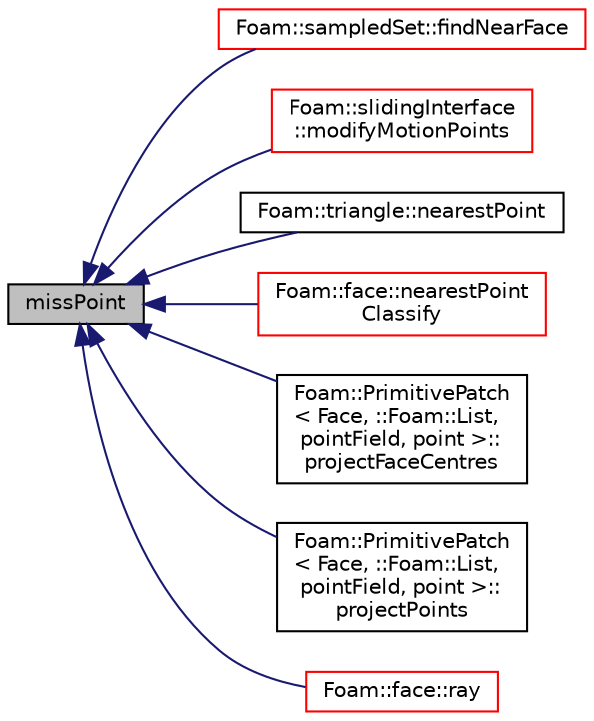 digraph "missPoint"
{
  bgcolor="transparent";
  edge [fontname="Helvetica",fontsize="10",labelfontname="Helvetica",labelfontsize="10"];
  node [fontname="Helvetica",fontsize="10",shape=record];
  rankdir="LR";
  Node276 [label="missPoint",height=0.2,width=0.4,color="black", fillcolor="grey75", style="filled", fontcolor="black"];
  Node276 -> Node277 [dir="back",color="midnightblue",fontsize="10",style="solid",fontname="Helvetica"];
  Node277 [label="Foam::sampledSet::findNearFace",height=0.2,width=0.4,color="red",URL="$a30589.html#af88d917871e6676a01bc923827dc686f",tooltip="Returns face label (or -1) of face which is close to sample. "];
  Node276 -> Node281 [dir="back",color="midnightblue",fontsize="10",style="solid",fontname="Helvetica"];
  Node281 [label="Foam::slidingInterface\l::modifyMotionPoints",height=0.2,width=0.4,color="red",URL="$a22513.html#ac05c3f18da75b17c4b6c13757cacbff1",tooltip="Modify motion points to comply with the topological change. "];
  Node276 -> Node283 [dir="back",color="midnightblue",fontsize="10",style="solid",fontname="Helvetica"];
  Node283 [label="Foam::triangle::nearestPoint",height=0.2,width=0.4,color="black",URL="$a28761.html#a924af2d5d36e8b4adaef88840b829cce",tooltip="Return nearest point to line on triangle. Returns hit if. "];
  Node276 -> Node284 [dir="back",color="midnightblue",fontsize="10",style="solid",fontname="Helvetica"];
  Node284 [label="Foam::face::nearestPoint\lClassify",height=0.2,width=0.4,color="red",URL="$a28369.html#ad0559ed7aa46f06bd75b7373cc9a88b6",tooltip="Return nearest point to face and classify it: "];
  Node276 -> Node308 [dir="back",color="midnightblue",fontsize="10",style="solid",fontname="Helvetica"];
  Node308 [label="Foam::PrimitivePatch\l\< Face, ::Foam::List,\l pointField, point \>::\lprojectFaceCentres",height=0.2,width=0.4,color="black",URL="$a28693.html#aa3593d3c23c08ea961dbe5bf9d4413f5"];
  Node276 -> Node309 [dir="back",color="midnightblue",fontsize="10",style="solid",fontname="Helvetica"];
  Node309 [label="Foam::PrimitivePatch\l\< Face, ::Foam::List,\l pointField, point \>::\lprojectPoints",height=0.2,width=0.4,color="black",URL="$a28693.html#a3a55679cb439d4befd1dd0c6b5392ad5"];
  Node276 -> Node301 [dir="back",color="midnightblue",fontsize="10",style="solid",fontname="Helvetica"];
  Node301 [label="Foam::face::ray",height=0.2,width=0.4,color="red",URL="$a28369.html#a0b9f87e78c11730b3971c2f71df58d37",tooltip="Return potential intersection with face with a ray starting. "];
}
